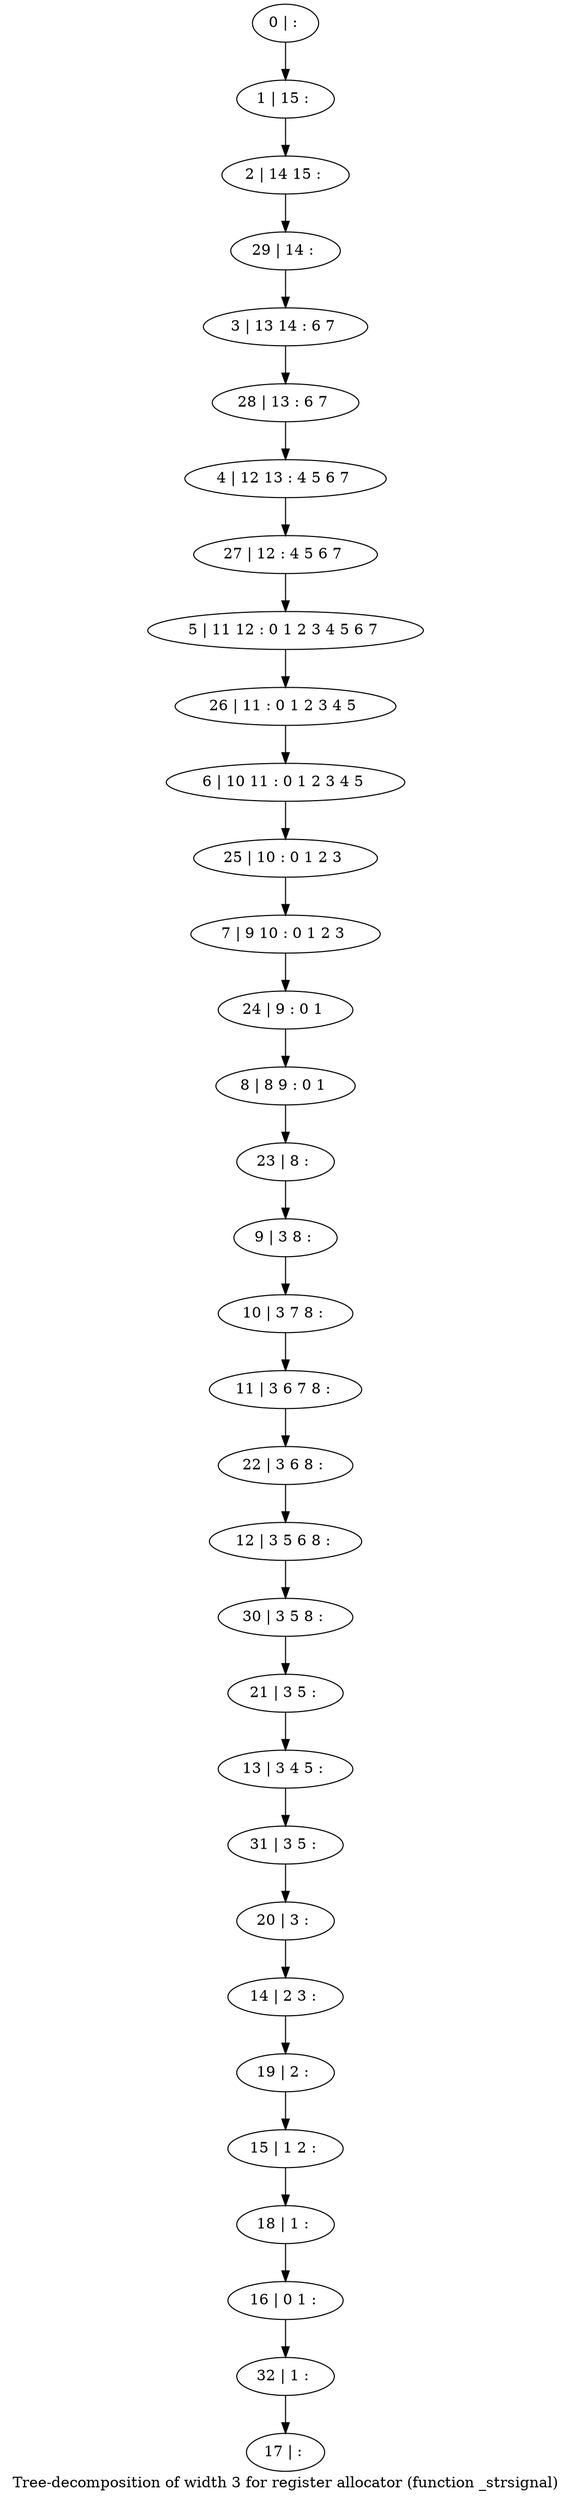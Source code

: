 digraph G {
graph [label="Tree-decomposition of width 3 for register allocator (function _strsignal)"]
0[label="0 | : "];
1[label="1 | 15 : "];
2[label="2 | 14 15 : "];
3[label="3 | 13 14 : 6 7 "];
4[label="4 | 12 13 : 4 5 6 7 "];
5[label="5 | 11 12 : 0 1 2 3 4 5 6 7 "];
6[label="6 | 10 11 : 0 1 2 3 4 5 "];
7[label="7 | 9 10 : 0 1 2 3 "];
8[label="8 | 8 9 : 0 1 "];
9[label="9 | 3 8 : "];
10[label="10 | 3 7 8 : "];
11[label="11 | 3 6 7 8 : "];
12[label="12 | 3 5 6 8 : "];
13[label="13 | 3 4 5 : "];
14[label="14 | 2 3 : "];
15[label="15 | 1 2 : "];
16[label="16 | 0 1 : "];
17[label="17 | : "];
18[label="18 | 1 : "];
19[label="19 | 2 : "];
20[label="20 | 3 : "];
21[label="21 | 3 5 : "];
22[label="22 | 3 6 8 : "];
23[label="23 | 8 : "];
24[label="24 | 9 : 0 1 "];
25[label="25 | 10 : 0 1 2 3 "];
26[label="26 | 11 : 0 1 2 3 4 5 "];
27[label="27 | 12 : 4 5 6 7 "];
28[label="28 | 13 : 6 7 "];
29[label="29 | 14 : "];
30[label="30 | 3 5 8 : "];
31[label="31 | 3 5 : "];
32[label="32 | 1 : "];
0->1 ;
1->2 ;
9->10 ;
10->11 ;
18->16 ;
15->18 ;
19->15 ;
14->19 ;
20->14 ;
21->13 ;
22->12 ;
11->22 ;
23->9 ;
8->23 ;
24->8 ;
7->24 ;
25->7 ;
6->25 ;
26->6 ;
5->26 ;
27->5 ;
4->27 ;
28->4 ;
3->28 ;
29->3 ;
2->29 ;
30->21 ;
12->30 ;
31->20 ;
13->31 ;
32->17 ;
16->32 ;
}
